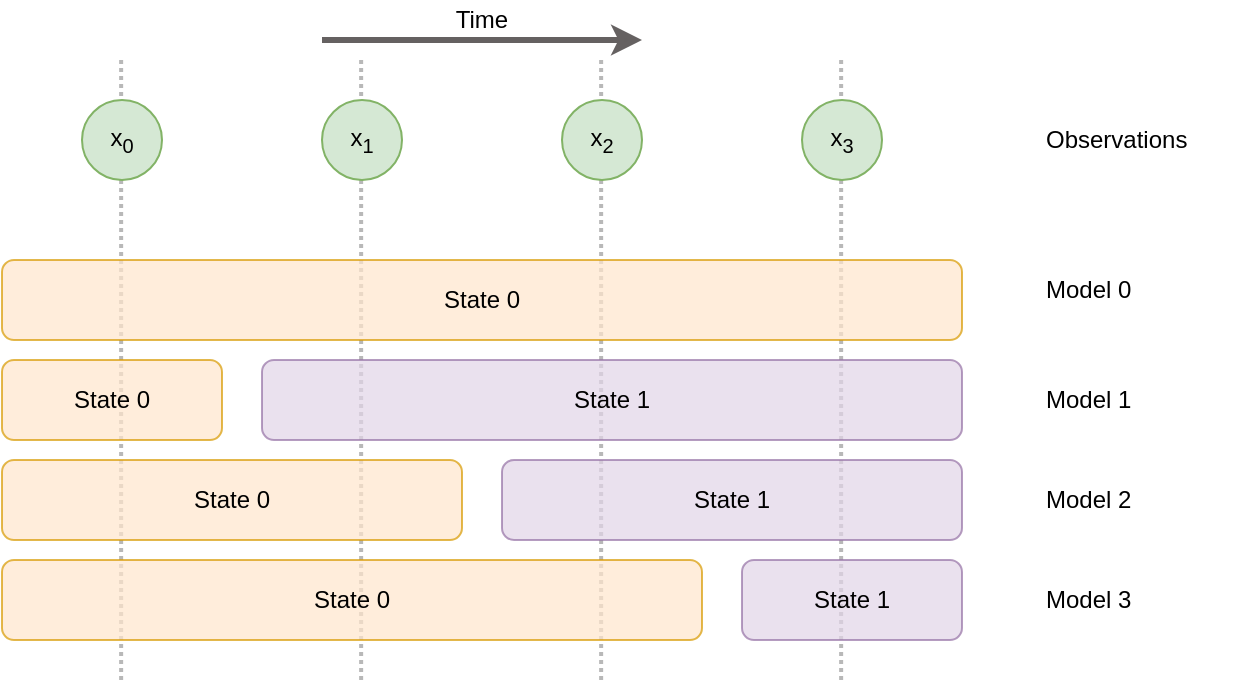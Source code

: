 <mxfile version="21.2.7" type="device">
  <diagram id="_eOWxY5i22MSWqThgLqa" name="Page-1">
    <mxGraphModel dx="708" dy="415" grid="1" gridSize="10" guides="1" tooltips="1" connect="1" arrows="1" fold="1" page="1" pageScale="1" pageWidth="827" pageHeight="1169" math="0" shadow="0">
      <root>
        <mxCell id="0" />
        <mxCell id="1" parent="0" />
        <mxCell id="Bgjwh2_KuYC20jLrc3x3-25" value="" style="endArrow=none;dashed=1;html=1;dashPattern=1 1;strokeWidth=2;rounded=0;strokeColor=#b8b8b8;" edge="1" parent="1">
          <mxGeometry width="50" height="50" relative="1" as="geometry">
            <mxPoint x="499.57" y="370" as="sourcePoint" />
            <mxPoint x="499.57" y="60" as="targetPoint" />
          </mxGeometry>
        </mxCell>
        <mxCell id="Bgjwh2_KuYC20jLrc3x3-24" value="" style="endArrow=none;dashed=1;html=1;dashPattern=1 1;strokeWidth=2;rounded=0;strokeColor=#b8b8b8;" edge="1" parent="1">
          <mxGeometry width="50" height="50" relative="1" as="geometry">
            <mxPoint x="379.57" y="370" as="sourcePoint" />
            <mxPoint x="379.57" y="60" as="targetPoint" />
          </mxGeometry>
        </mxCell>
        <mxCell id="Bgjwh2_KuYC20jLrc3x3-23" value="" style="endArrow=none;dashed=1;html=1;dashPattern=1 1;strokeWidth=2;rounded=0;strokeColor=#b8b8b8;" edge="1" parent="1">
          <mxGeometry width="50" height="50" relative="1" as="geometry">
            <mxPoint x="259.57" y="370" as="sourcePoint" />
            <mxPoint x="259.57" y="60" as="targetPoint" />
          </mxGeometry>
        </mxCell>
        <mxCell id="Bgjwh2_KuYC20jLrc3x3-22" value="" style="endArrow=none;dashed=1;html=1;dashPattern=1 1;strokeWidth=2;rounded=0;strokeColor=#b8b8b8;" edge="1" parent="1">
          <mxGeometry width="50" height="50" relative="1" as="geometry">
            <mxPoint x="139.57" y="370" as="sourcePoint" />
            <mxPoint x="139.57" y="60" as="targetPoint" />
          </mxGeometry>
        </mxCell>
        <mxCell id="Bgjwh2_KuYC20jLrc3x3-1" value="State 0" style="rounded=1;whiteSpace=wrap;html=1;fillColor=#ffe6cc;strokeColor=#d79b00;opacity=70;" vertex="1" parent="1">
          <mxGeometry x="80" y="160" width="480" height="40" as="geometry" />
        </mxCell>
        <mxCell id="Bgjwh2_KuYC20jLrc3x3-2" value="x&lt;sub&gt;0&lt;/sub&gt;" style="ellipse;whiteSpace=wrap;html=1;aspect=fixed;fillColor=#d5e8d4;strokeColor=#82b366;" vertex="1" parent="1">
          <mxGeometry x="120" y="80" width="40" height="40" as="geometry" />
        </mxCell>
        <mxCell id="Bgjwh2_KuYC20jLrc3x3-3" value="x&lt;sub&gt;1&lt;/sub&gt;" style="ellipse;whiteSpace=wrap;html=1;aspect=fixed;fillColor=#d5e8d4;strokeColor=#82b366;" vertex="1" parent="1">
          <mxGeometry x="240" y="80" width="40" height="40" as="geometry" />
        </mxCell>
        <mxCell id="Bgjwh2_KuYC20jLrc3x3-4" value="x&lt;sub&gt;2&lt;/sub&gt;" style="ellipse;whiteSpace=wrap;html=1;aspect=fixed;fillColor=#d5e8d4;strokeColor=#82b366;" vertex="1" parent="1">
          <mxGeometry x="360" y="80" width="40" height="40" as="geometry" />
        </mxCell>
        <mxCell id="Bgjwh2_KuYC20jLrc3x3-5" value="x&lt;sub&gt;3&lt;/sub&gt;" style="ellipse;whiteSpace=wrap;html=1;aspect=fixed;fillColor=#d5e8d4;strokeColor=#82b366;" vertex="1" parent="1">
          <mxGeometry x="480" y="80" width="40" height="40" as="geometry" />
        </mxCell>
        <mxCell id="Bgjwh2_KuYC20jLrc3x3-6" value="Observations" style="text;html=1;strokeColor=none;fillColor=none;align=left;verticalAlign=middle;whiteSpace=wrap;rounded=0;" vertex="1" parent="1">
          <mxGeometry x="600" y="85" width="80" height="30" as="geometry" />
        </mxCell>
        <mxCell id="Bgjwh2_KuYC20jLrc3x3-7" value="State 0" style="rounded=1;whiteSpace=wrap;html=1;fillColor=#ffe6cc;strokeColor=#d79b00;opacity=70;" vertex="1" parent="1">
          <mxGeometry x="80" y="210" width="110" height="40" as="geometry" />
        </mxCell>
        <mxCell id="Bgjwh2_KuYC20jLrc3x3-8" value="State 1" style="rounded=1;whiteSpace=wrap;html=1;fillColor=#e1d5e7;strokeColor=#9673a6;opacity=70;" vertex="1" parent="1">
          <mxGeometry x="210" y="210" width="350" height="40" as="geometry" />
        </mxCell>
        <mxCell id="Bgjwh2_KuYC20jLrc3x3-9" value="State 0" style="rounded=1;whiteSpace=wrap;html=1;fillColor=#ffe6cc;strokeColor=#d79b00;opacity=70;" vertex="1" parent="1">
          <mxGeometry x="80" y="260" width="230" height="40" as="geometry" />
        </mxCell>
        <mxCell id="Bgjwh2_KuYC20jLrc3x3-10" value="State 1" style="rounded=1;whiteSpace=wrap;html=1;fillColor=#e1d5e7;strokeColor=#9673a6;opacity=70;" vertex="1" parent="1">
          <mxGeometry x="330" y="260" width="230" height="40" as="geometry" />
        </mxCell>
        <mxCell id="Bgjwh2_KuYC20jLrc3x3-11" value="State 0" style="rounded=1;whiteSpace=wrap;html=1;fillColor=#ffe6cc;strokeColor=#d79b00;opacity=70;" vertex="1" parent="1">
          <mxGeometry x="80" y="310" width="350" height="40" as="geometry" />
        </mxCell>
        <mxCell id="Bgjwh2_KuYC20jLrc3x3-12" value="State 1" style="rounded=1;whiteSpace=wrap;html=1;fillColor=#e1d5e7;strokeColor=#9673a6;opacity=70;" vertex="1" parent="1">
          <mxGeometry x="450" y="310" width="110" height="40" as="geometry" />
        </mxCell>
        <mxCell id="Bgjwh2_KuYC20jLrc3x3-13" value="" style="endArrow=classic;html=1;rounded=0;strokeWidth=3;strokeColor=#656161;" edge="1" parent="1">
          <mxGeometry width="50" height="50" relative="1" as="geometry">
            <mxPoint x="240" y="50" as="sourcePoint" />
            <mxPoint x="400" y="50" as="targetPoint" />
          </mxGeometry>
        </mxCell>
        <mxCell id="Bgjwh2_KuYC20jLrc3x3-14" value="Time" style="text;html=1;strokeColor=none;fillColor=none;align=center;verticalAlign=middle;whiteSpace=wrap;rounded=0;" vertex="1" parent="1">
          <mxGeometry x="270" y="30" width="100" height="20" as="geometry" />
        </mxCell>
        <mxCell id="Bgjwh2_KuYC20jLrc3x3-16" value="Model 0" style="text;html=1;strokeColor=none;fillColor=none;align=left;verticalAlign=middle;whiteSpace=wrap;rounded=0;" vertex="1" parent="1">
          <mxGeometry x="600" y="160" width="100" height="30" as="geometry" />
        </mxCell>
        <mxCell id="Bgjwh2_KuYC20jLrc3x3-18" value="Model 1" style="text;html=1;strokeColor=none;fillColor=none;align=left;verticalAlign=middle;whiteSpace=wrap;rounded=0;" vertex="1" parent="1">
          <mxGeometry x="600" y="215" width="100" height="30" as="geometry" />
        </mxCell>
        <mxCell id="Bgjwh2_KuYC20jLrc3x3-19" value="Model 2" style="text;html=1;strokeColor=none;fillColor=none;align=left;verticalAlign=middle;whiteSpace=wrap;rounded=0;" vertex="1" parent="1">
          <mxGeometry x="600" y="265" width="100" height="30" as="geometry" />
        </mxCell>
        <mxCell id="Bgjwh2_KuYC20jLrc3x3-20" value="Model 3" style="text;html=1;strokeColor=none;fillColor=none;align=left;verticalAlign=middle;whiteSpace=wrap;rounded=0;" vertex="1" parent="1">
          <mxGeometry x="600" y="315" width="100" height="30" as="geometry" />
        </mxCell>
      </root>
    </mxGraphModel>
  </diagram>
</mxfile>
